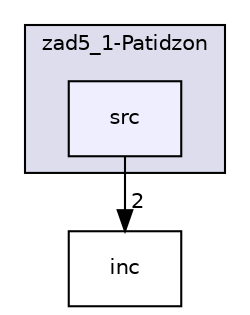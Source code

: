 digraph "/home/patryk/Pulpit/zad5_1-Patidzon/src" {
  compound=true
  node [ fontsize="10", fontname="Helvetica"];
  edge [ labelfontsize="10", labelfontname="Helvetica"];
  subgraph clusterdir_2de181082e5b6151c14bae435d740ddc {
    graph [ bgcolor="#ddddee", pencolor="black", label="zad5_1-Patidzon" fontname="Helvetica", fontsize="10", URL="dir_2de181082e5b6151c14bae435d740ddc.html"]
  dir_3458e748ec94d7f37c278818d4a3f35f [shape=box, label="src", style="filled", fillcolor="#eeeeff", pencolor="black", URL="dir_3458e748ec94d7f37c278818d4a3f35f.html"];
  }
  dir_0495da76ec1fee9fef2ff95a59255f2a [shape=box label="inc" URL="dir_0495da76ec1fee9fef2ff95a59255f2a.html"];
  dir_3458e748ec94d7f37c278818d4a3f35f->dir_0495da76ec1fee9fef2ff95a59255f2a [headlabel="2", labeldistance=1.5 headhref="dir_000034_000024.html"];
}
